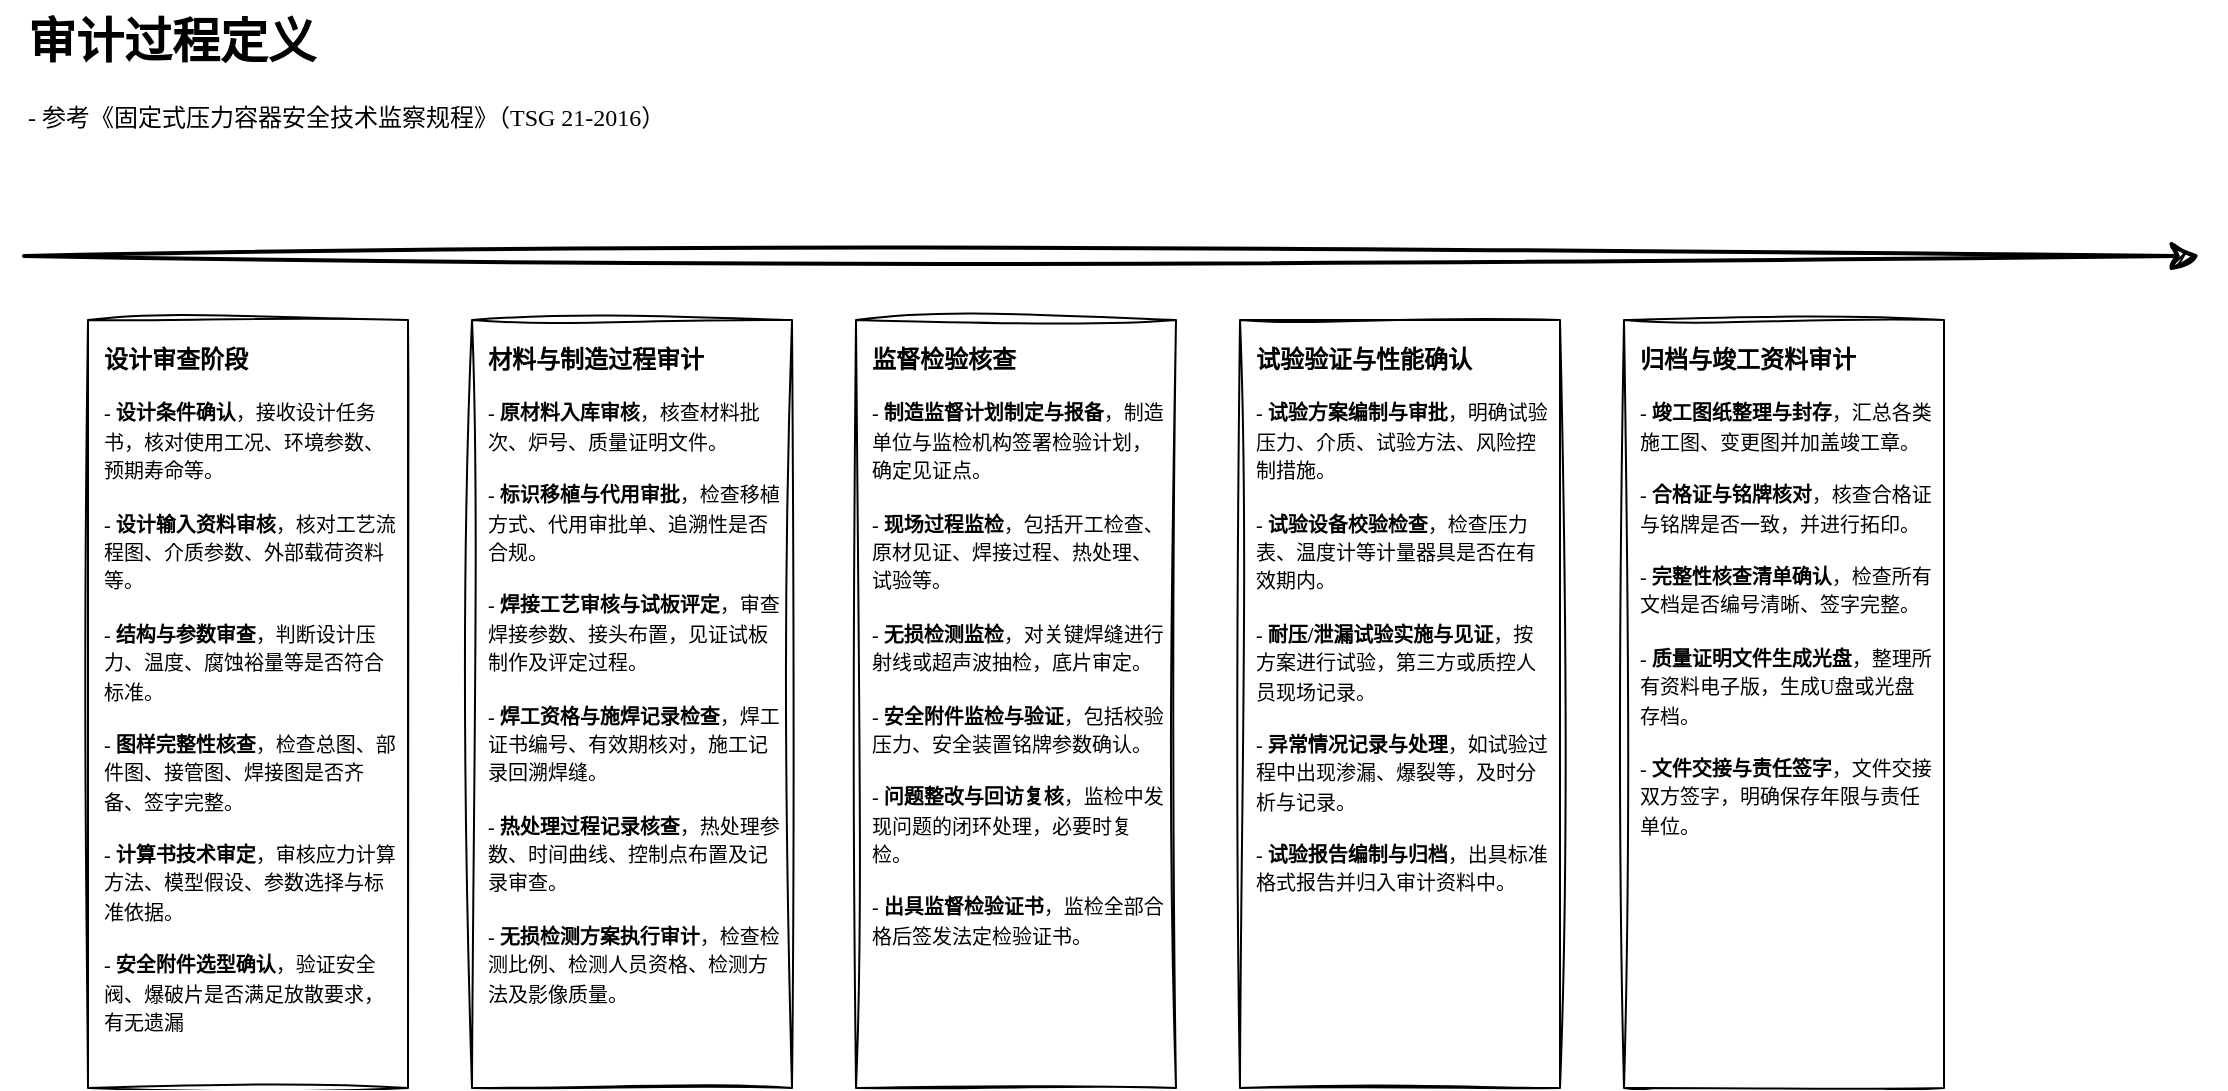 <mxfile version="25.0.2" pages="2">
  <diagram name="第 1 页" id="8zmMepNjtwXe2_eperEI">
    <mxGraphModel dx="1430" dy="825" grid="1" gridSize="8" guides="1" tooltips="1" connect="1" arrows="1" fold="1" page="1" pageScale="1" pageWidth="1169" pageHeight="827" math="0" shadow="0">
      <root>
        <mxCell id="0" />
        <mxCell id="1" parent="0" />
        <mxCell id="88_FeB40pw0zeKnyLPVA-1" value="&lt;h1 style=&quot;margin-top: 0px;&quot;&gt;审计过程定义&lt;/h1&gt;&lt;p&gt;- 参考《固定式压力容器安全技术监察规程》（TSG 21-2016）&lt;/p&gt;" style="text;html=1;whiteSpace=wrap;overflow=hidden;rounded=0;fontFamily=Yozai;" vertex="1" parent="1">
          <mxGeometry x="32" y="32" width="760" height="80" as="geometry" />
        </mxCell>
        <mxCell id="88_FeB40pw0zeKnyLPVA-2" value="" style="endArrow=classic;html=1;rounded=0;sketch=1;hachureGap=4;jiggle=2;curveFitting=1;fontFamily=Architects Daughter;fontSource=https%3A%2F%2Ffonts.googleapis.com%2Fcss%3Ffamily%3DArchitects%2BDaughter;strokeWidth=2;endSize=10;jumpSize=6;" edge="1" parent="1">
          <mxGeometry width="50" height="50" relative="1" as="geometry">
            <mxPoint x="32" y="160" as="sourcePoint" />
            <mxPoint x="1120" y="160" as="targetPoint" />
          </mxGeometry>
        </mxCell>
        <mxCell id="88_FeB40pw0zeKnyLPVA-8" value="&lt;b&gt;设计审查阶段&lt;/b&gt;&lt;div&gt;&lt;p data-pm-slice=&quot;1 1 []&quot;&gt;&lt;/p&gt;&lt;span style=&quot;font-size: 10px; background-color: initial;&quot;&gt;- &lt;b&gt;设计条件确认&lt;/b&gt;，接收设计任务书，核对使用工况、环境参数、预期寿命等。&lt;/span&gt;&lt;br&gt;&lt;p&gt;&lt;/p&gt;&lt;p&gt;&lt;/p&gt;&lt;span style=&quot;font-size: 10px; background-color: initial;&quot;&gt;- &lt;b&gt;设计输入资料审核&lt;/b&gt;，核对工艺流程图、介质参数、外部载荷资料等。&lt;/span&gt;&lt;br&gt;&lt;p&gt;&lt;/p&gt;&lt;p&gt;&lt;/p&gt;&lt;span style=&quot;font-size: 10px; background-color: initial;&quot;&gt;- &lt;b&gt;结构与参数审查&lt;/b&gt;，判断设计压力、温度、腐蚀裕量等是否符合标准。&lt;/span&gt;&lt;br&gt;&lt;p&gt;&lt;/p&gt;&lt;p&gt;&lt;/p&gt;&lt;span style=&quot;font-size: 10px; background-color: initial;&quot;&gt;- &lt;b&gt;图样完整性核查&lt;/b&gt;，检查总图、部件图、接管图、焊接图是否齐备、签字完整。&lt;/span&gt;&lt;br&gt;&lt;p&gt;&lt;/p&gt;&lt;p&gt;&lt;/p&gt;&lt;span style=&quot;font-size: 10px; background-color: initial;&quot;&gt;- &lt;b&gt;计算书技术审定&lt;/b&gt;，审核应力计算方法、模型假设、参数选择与标准依据。&lt;/span&gt;&lt;br&gt;&lt;p&gt;&lt;/p&gt;&lt;p&gt;&lt;/p&gt;&lt;span style=&quot;font-size: 10px; background-color: initial;&quot;&gt;- &lt;b&gt;安全附件选型确认&lt;/b&gt;，验证安全阀、爆破片是否满足放散要求，有无遗漏&lt;/span&gt;&lt;br&gt;&lt;p&gt;&lt;/p&gt;&lt;/div&gt;" style="rounded=0;whiteSpace=wrap;html=1;sketch=1;hachureGap=4;jiggle=2;curveFitting=1;fontFamily=Yozai;align=left;verticalAlign=top;spacing=8;" vertex="1" parent="1">
          <mxGeometry x="64" y="192" width="160" height="384" as="geometry" />
        </mxCell>
        <mxCell id="88_FeB40pw0zeKnyLPVA-9" value="&lt;span style=&quot;font-weight: 700; text-align: center;&quot;&gt;材料与制造过程审计&lt;/span&gt;&lt;br&gt;&lt;div&gt;&lt;p data-pm-slice=&quot;1 1 []&quot;&gt;&lt;/p&gt;&lt;p data-pm-slice=&quot;1 1 []&quot;&gt;&lt;font style=&quot;font-size: 10px;&quot;&gt;- &lt;b&gt;原材料入库审核&lt;/b&gt;，&lt;span style=&quot;background-color: initial;&quot;&gt;核查材料批次、炉号、质量证明文件。&lt;/span&gt;&lt;/font&gt;&lt;/p&gt;&lt;p&gt;&lt;font style=&quot;font-size: 10px;&quot;&gt;- &lt;b&gt;标识移植与代用审批&lt;/b&gt;，&lt;span style=&quot;background-color: initial;&quot;&gt;检查移植方式、代用审批单、追溯性是否合规。&lt;/span&gt;&lt;/font&gt;&lt;/p&gt;&lt;p&gt;&lt;font style=&quot;font-size: 10px;&quot;&gt;- &lt;b&gt;焊接工艺审核与试板评定&lt;/b&gt;，&lt;span style=&quot;background-color: initial;&quot;&gt;审查焊接参数、接头布置，见证试板制作及评定过程。&lt;/span&gt;&lt;/font&gt;&lt;/p&gt;&lt;p&gt;&lt;font style=&quot;font-size: 10px;&quot;&gt;- &lt;b&gt;焊工资格与施焊记录检查&lt;/b&gt;，&lt;span style=&quot;background-color: initial;&quot;&gt;焊工证书编号、有效期核对，施工记录回溯焊缝。&lt;/span&gt;&lt;/font&gt;&lt;/p&gt;&lt;p&gt;&lt;font style=&quot;font-size: 10px;&quot;&gt;- &lt;b&gt;热处理过程记录核查&lt;/b&gt;，&lt;span style=&quot;background-color: initial;&quot;&gt;热处理参数、时间曲线、控制点布置及记录审查。&lt;/span&gt;&lt;/font&gt;&lt;/p&gt;&lt;p&gt;&lt;font style=&quot;font-size: 10px;&quot;&gt;- &lt;b&gt;无损检测方案执行审计&lt;/b&gt;，&lt;span style=&quot;background-color: initial;&quot;&gt;检查检测比例、检测人员资格、检测方法及影像质量。&lt;/span&gt;&lt;/font&gt;&lt;/p&gt;&lt;p&gt;&lt;/p&gt;&lt;/div&gt;" style="rounded=0;whiteSpace=wrap;html=1;sketch=1;hachureGap=4;jiggle=2;curveFitting=1;fontFamily=Yozai;align=left;verticalAlign=top;spacing=8;" vertex="1" parent="1">
          <mxGeometry x="256" y="192" width="160" height="384" as="geometry" />
        </mxCell>
        <mxCell id="88_FeB40pw0zeKnyLPVA-10" value="&lt;b&gt;监督检验核查&lt;/b&gt;&lt;br&gt;&lt;div&gt;&lt;p data-pm-slice=&quot;1 1 []&quot;&gt;&lt;/p&gt;&lt;p data-pm-slice=&quot;1 1 []&quot;&gt;&lt;font style=&quot;font-size: 10px;&quot;&gt;- &lt;b&gt;制造监督计划制定与报备&lt;/b&gt;，制造单位与监检机构签署检验计划，确定见证点。&lt;/font&gt;&lt;/p&gt;&lt;p&gt;&lt;font style=&quot;font-size: 10px;&quot;&gt;- &lt;b&gt;现场过程监检&lt;/b&gt;，包括开工检查、原材见证、焊接过程、热处理、试验等。&lt;/font&gt;&lt;/p&gt;&lt;p&gt;&lt;font style=&quot;font-size: 10px;&quot;&gt;- &lt;b&gt;无损检测监检&lt;/b&gt;，对关键焊缝进行射线或超声波抽检，底片审定。&lt;/font&gt;&lt;/p&gt;&lt;p&gt;&lt;font style=&quot;font-size: 10px;&quot;&gt;- &lt;b&gt;安全附件监检与验证&lt;/b&gt;，包括校验压力、安全装置铭牌参数确认。&lt;/font&gt;&lt;/p&gt;&lt;p&gt;&lt;font style=&quot;font-size: 10px;&quot;&gt;- &lt;b&gt;问题整改与回访复核&lt;/b&gt;，监检中发现问题的闭环处理，必要时复检。&lt;/font&gt;&lt;/p&gt;&lt;p&gt;&lt;font style=&quot;font-size: 10px;&quot;&gt;- &lt;b&gt;出具监督检验证书&lt;/b&gt;，监检全部合格后签发法定检验证书。&lt;/font&gt;&lt;/p&gt;&lt;p&gt;&lt;/p&gt;&lt;/div&gt;" style="rounded=0;whiteSpace=wrap;html=1;sketch=1;hachureGap=4;jiggle=2;curveFitting=1;fontFamily=Yozai;align=left;verticalAlign=top;spacing=8;" vertex="1" parent="1">
          <mxGeometry x="448" y="192" width="160" height="384" as="geometry" />
        </mxCell>
        <mxCell id="88_FeB40pw0zeKnyLPVA-11" value="&lt;b&gt;试验验证与性能确认&lt;/b&gt;&lt;br&gt;&lt;div&gt;&lt;p data-pm-slice=&quot;1 1 []&quot;&gt;&lt;/p&gt;&lt;p data-pm-slice=&quot;1 1 []&quot;&gt;&lt;font style=&quot;font-size: 10px;&quot;&gt;- &lt;b&gt;试验方案编制与审批&lt;/b&gt;，明确试验压力、介质、试验方法、风险控制措施。&lt;/font&gt;&lt;/p&gt;&lt;p&gt;&lt;font style=&quot;font-size: 10px;&quot;&gt;- &lt;b&gt;试验设备校验检查&lt;/b&gt;，检查压力表、温度计等计量器具是否在有效期内。&lt;/font&gt;&lt;/p&gt;&lt;p&gt;&lt;font style=&quot;font-size: 10px;&quot;&gt;- &lt;b&gt;耐压/泄漏试验实施与见证&lt;/b&gt;，按方案进行试验，第三方或质控人员现场记录。&lt;/font&gt;&lt;/p&gt;&lt;p&gt;&lt;font style=&quot;font-size: 10px;&quot;&gt;- &lt;b&gt;异常情况记录与处理&lt;/b&gt;，如试验过程中出现渗漏、爆裂等，及时分析与记录。&lt;/font&gt;&lt;/p&gt;&lt;p&gt;&lt;font style=&quot;font-size: 10px;&quot;&gt;- &lt;b&gt;试验报告编制与归档&lt;/b&gt;，出具标准格式报告并归入审计资料中。&lt;/font&gt;&lt;/p&gt;&lt;p&gt;&lt;/p&gt;&lt;/div&gt;" style="rounded=0;whiteSpace=wrap;html=1;sketch=1;hachureGap=4;jiggle=2;curveFitting=1;fontFamily=Yozai;align=left;verticalAlign=top;spacing=8;" vertex="1" parent="1">
          <mxGeometry x="640" y="192" width="160" height="384" as="geometry" />
        </mxCell>
        <mxCell id="88_FeB40pw0zeKnyLPVA-12" value="&lt;b&gt;归档与竣工资料审计&lt;/b&gt;&lt;br&gt;&lt;div&gt;&lt;p data-pm-slice=&quot;1 1 []&quot;&gt;&lt;/p&gt;&lt;p data-pm-slice=&quot;1 1 []&quot;&gt;&lt;font style=&quot;font-size: 10px;&quot;&gt;- &lt;b&gt;竣工图纸整理与封存&lt;/b&gt;，汇总各类施工图、变更图并加盖竣工章。&lt;/font&gt;&lt;/p&gt;&lt;p&gt;&lt;font style=&quot;font-size: 10px;&quot;&gt;- &lt;b&gt;合格证与铭牌核对&lt;/b&gt;，核查合格证与铭牌是否一致，并进行拓印。&lt;/font&gt;&lt;/p&gt;&lt;p&gt;&lt;font style=&quot;font-size: 10px;&quot;&gt;- &lt;b&gt;完整性核查清单确认&lt;/b&gt;，检查所有文档是否编号清晰、签字完整。&lt;/font&gt;&lt;/p&gt;&lt;p&gt;&lt;font style=&quot;font-size: 10px;&quot;&gt;- &lt;b&gt;质量证明文件生成光盘&lt;/b&gt;，整理所有资料电子版，生成U盘或光盘存档。&lt;/font&gt;&lt;/p&gt;&lt;p&gt;&lt;font style=&quot;font-size: 10px;&quot;&gt;- &lt;b&gt;文件交接与责任签字&lt;/b&gt;，文件交接双方签字，明确保存年限与责任单位。&lt;/font&gt;&lt;/p&gt;&lt;p&gt;&lt;/p&gt;&lt;/div&gt;" style="rounded=0;whiteSpace=wrap;html=1;sketch=1;hachureGap=4;jiggle=2;curveFitting=1;fontFamily=Yozai;align=left;verticalAlign=top;spacing=8;" vertex="1" parent="1">
          <mxGeometry x="832" y="192" width="160" height="384" as="geometry" />
        </mxCell>
      </root>
    </mxGraphModel>
  </diagram>
  <diagram id="ahMGPftStS009x2D8lgZ" name="第 2 页">
    <mxGraphModel dx="1430" dy="825" grid="1" gridSize="8" guides="1" tooltips="1" connect="1" arrows="1" fold="1" page="1" pageScale="1" pageWidth="1169" pageHeight="827" math="0" shadow="0">
      <root>
        <mxCell id="0" />
        <mxCell id="1" parent="0" />
        <mxCell id="8AvT10k9pSxq7TkWvO8c-1" value="&lt;h1 style=&quot;margin-top: 0px;&quot;&gt;审计智能体 - 审计路径功能规划&lt;/h1&gt;&lt;p&gt;- 参考《固定式压力容器安全技术监察规程》（TSG 21-2016）的设计审查阶段&lt;/p&gt;" style="text;html=1;whiteSpace=wrap;overflow=hidden;rounded=0;fontFamily=Yozai;" vertex="1" parent="1">
          <mxGeometry x="32" y="32" width="760" height="80" as="geometry" />
        </mxCell>
        <mxCell id="eTS-j5kz0xVu1Yhecied-1" value="&lt;b&gt;图纸文件上传&lt;/b&gt;" style="ellipse;whiteSpace=wrap;html=1;sketch=1;hachureGap=4;jiggle=2;curveFitting=1;fontFamily=Yozai;" vertex="1" parent="1">
          <mxGeometry x="224" y="256" width="128" height="48" as="geometry" />
        </mxCell>
        <mxCell id="eTS-j5kz0xVu1Yhecied-2" value="&lt;b&gt;智能模板生成&lt;/b&gt;" style="ellipse;whiteSpace=wrap;html=1;sketch=1;hachureGap=4;jiggle=2;curveFitting=1;fontFamily=Yozai;" vertex="1" parent="1">
          <mxGeometry x="672" y="536" width="128" height="48" as="geometry" />
        </mxCell>
        <mxCell id="eTS-j5kz0xVu1Yhecied-3" value="&lt;b&gt;执行计划表单&lt;/b&gt;" style="ellipse;whiteSpace=wrap;html=1;sketch=1;hachureGap=4;jiggle=2;curveFitting=1;fontFamily=Yozai;" vertex="1" parent="1">
          <mxGeometry x="672" y="256" width="128" height="48" as="geometry" />
        </mxCell>
        <mxCell id="eTS-j5kz0xVu1Yhecied-4" value="&lt;font face=&quot;Yozai&quot;&gt;&lt;b&gt;设计员&lt;/b&gt;&lt;/font&gt;" style="shape=umlActor;verticalLabelPosition=bottom;verticalAlign=top;html=1;outlineConnect=0;sketch=1;hachureGap=4;jiggle=2;curveFitting=1;fontFamily=Architects Daughter;fontSource=https%3A%2F%2Ffonts.googleapis.com%2Fcss%3Ffamily%3DArchitects%2BDaughter;" vertex="1" parent="1">
          <mxGeometry x="96" y="250" width="30" height="60" as="geometry" />
        </mxCell>
        <mxCell id="eTS-j5kz0xVu1Yhecied-5" value="&lt;b&gt;执行计划创建&lt;/b&gt;" style="ellipse;whiteSpace=wrap;html=1;sketch=1;hachureGap=4;jiggle=2;curveFitting=1;fontFamily=Yozai;" vertex="1" parent="1">
          <mxGeometry x="448" y="256" width="128" height="48" as="geometry" />
        </mxCell>
        <mxCell id="eTS-j5kz0xVu1Yhecied-6" value="" style="endArrow=classic;html=1;rounded=0;sketch=1;hachureGap=4;jiggle=2;curveFitting=1;fontFamily=Architects Daughter;fontSource=https%3A%2F%2Ffonts.googleapis.com%2Fcss%3Ffamily%3DArchitects%2BDaughter;" edge="1" parent="1" source="eTS-j5kz0xVu1Yhecied-1" target="eTS-j5kz0xVu1Yhecied-5">
          <mxGeometry width="50" height="50" relative="1" as="geometry">
            <mxPoint x="336" y="376" as="sourcePoint" />
            <mxPoint x="386" y="326" as="targetPoint" />
          </mxGeometry>
        </mxCell>
        <mxCell id="eTS-j5kz0xVu1Yhecied-7" value="" style="endArrow=classic;html=1;rounded=0;sketch=1;hachureGap=4;jiggle=2;curveFitting=1;fontFamily=Architects Daughter;fontSource=https%3A%2F%2Ffonts.googleapis.com%2Fcss%3Ffamily%3DArchitects%2BDaughter;" edge="1" parent="1" source="eTS-j5kz0xVu1Yhecied-3" target="eTS-j5kz0xVu1Yhecied-19">
          <mxGeometry width="50" height="50" relative="1" as="geometry">
            <mxPoint x="264" y="312" as="sourcePoint" />
            <mxPoint x="264" y="384" as="targetPoint" />
          </mxGeometry>
        </mxCell>
        <mxCell id="eTS-j5kz0xVu1Yhecied-11" value="&lt;b&gt;完善性检查&lt;/b&gt;" style="ellipse;whiteSpace=wrap;html=1;sketch=1;hachureGap=4;jiggle=2;curveFitting=1;fontFamily=Yozai;" vertex="1" parent="1">
          <mxGeometry x="896" y="256" width="128" height="48" as="geometry" />
        </mxCell>
        <mxCell id="eTS-j5kz0xVu1Yhecied-12" value="" style="endArrow=classic;html=1;rounded=0;sketch=1;hachureGap=4;jiggle=2;curveFitting=1;fontFamily=Architects Daughter;fontSource=https%3A%2F%2Ffonts.googleapis.com%2Fcss%3Ffamily%3DArchitects%2BDaughter;" edge="1" parent="1" source="eTS-j5kz0xVu1Yhecied-3" target="eTS-j5kz0xVu1Yhecied-11">
          <mxGeometry width="50" height="50" relative="1" as="geometry">
            <mxPoint x="328" y="408" as="sourcePoint" />
            <mxPoint x="424" y="408" as="targetPoint" />
          </mxGeometry>
        </mxCell>
        <mxCell id="eTS-j5kz0xVu1Yhecied-13" value="强度计算书" style="ellipse;whiteSpace=wrap;html=1;sketch=1;hachureGap=4;jiggle=2;curveFitting=1;fontFamily=Yozai;fontStyle=1" vertex="1" parent="1">
          <mxGeometry x="480" y="624" width="128" height="48" as="geometry" />
        </mxCell>
        <mxCell id="eTS-j5kz0xVu1Yhecied-14" value="制造技术条件" style="ellipse;whiteSpace=wrap;html=1;sketch=1;hachureGap=4;jiggle=2;curveFitting=1;fontFamily=Yozai;fontStyle=1" vertex="1" parent="1">
          <mxGeometry x="576" y="704" width="128" height="48" as="geometry" />
        </mxCell>
        <mxCell id="eTS-j5kz0xVu1Yhecied-15" value="" style="endArrow=classic;html=1;rounded=0;sketch=1;hachureGap=4;jiggle=2;curveFitting=1;fontFamily=Architects Daughter;fontSource=https%3A%2F%2Ffonts.googleapis.com%2Fcss%3Ffamily%3DArchitects%2BDaughter;" edge="1" parent="1" source="eTS-j5kz0xVu1Yhecied-2" target="eTS-j5kz0xVu1Yhecied-13">
          <mxGeometry width="50" height="50" relative="1" as="geometry">
            <mxPoint x="552" y="442" as="sourcePoint" />
            <mxPoint x="648" y="442" as="targetPoint" />
          </mxGeometry>
        </mxCell>
        <mxCell id="eTS-j5kz0xVu1Yhecied-16" value="" style="endArrow=classic;html=1;rounded=0;sketch=1;hachureGap=4;jiggle=2;curveFitting=1;fontFamily=Architects Daughter;fontSource=https%3A%2F%2Ffonts.googleapis.com%2Fcss%3Ffamily%3DArchitects%2BDaughter;" edge="1" parent="1" source="eTS-j5kz0xVu1Yhecied-2" target="eTS-j5kz0xVu1Yhecied-14">
          <mxGeometry width="50" height="50" relative="1" as="geometry">
            <mxPoint x="552" y="546" as="sourcePoint" />
            <mxPoint x="648" y="546" as="targetPoint" />
          </mxGeometry>
        </mxCell>
        <mxCell id="eTS-j5kz0xVu1Yhecied-17" value="设计图样（规范化）" style="ellipse;whiteSpace=wrap;html=1;sketch=1;hachureGap=4;jiggle=2;curveFitting=1;fontFamily=Yozai;fontStyle=1" vertex="1" parent="1">
          <mxGeometry x="448" y="536" width="128" height="48" as="geometry" />
        </mxCell>
        <mxCell id="eTS-j5kz0xVu1Yhecied-18" value="" style="endArrow=classic;html=1;rounded=0;sketch=1;hachureGap=4;jiggle=2;curveFitting=1;fontFamily=Architects Daughter;fontSource=https%3A%2F%2Ffonts.googleapis.com%2Fcss%3Ffamily%3DArchitects%2BDaughter;" edge="1" parent="1" source="eTS-j5kz0xVu1Yhecied-2" target="eTS-j5kz0xVu1Yhecied-17">
          <mxGeometry width="50" height="50" relative="1" as="geometry">
            <mxPoint x="664" y="496" as="sourcePoint" />
            <mxPoint x="374" y="590" as="targetPoint" />
          </mxGeometry>
        </mxCell>
        <mxCell id="eTS-j5kz0xVu1Yhecied-19" value="&lt;b&gt;设计任务书&lt;/b&gt;" style="ellipse;whiteSpace=wrap;html=1;sketch=1;hachureGap=4;jiggle=2;curveFitting=1;fontFamily=Yozai;" vertex="1" parent="1">
          <mxGeometry x="672" y="352" width="128" height="48" as="geometry" />
        </mxCell>
        <mxCell id="eTS-j5kz0xVu1Yhecied-20" value="" style="endArrow=classic;html=1;rounded=0;sketch=1;hachureGap=4;jiggle=2;curveFitting=1;fontFamily=Architects Daughter;fontSource=https%3A%2F%2Ffonts.googleapis.com%2Fcss%3Ffamily%3DArchitects%2BDaughter;" edge="1" parent="1" source="eTS-j5kz0xVu1Yhecied-19" target="eTS-j5kz0xVu1Yhecied-33">
          <mxGeometry width="50" height="50" relative="1" as="geometry">
            <mxPoint x="712" y="312" as="sourcePoint" />
            <mxPoint x="712" y="360" as="targetPoint" />
          </mxGeometry>
        </mxCell>
        <mxCell id="eTS-j5kz0xVu1Yhecied-21" value="" style="endArrow=classic;html=1;rounded=0;sketch=1;hachureGap=4;jiggle=2;curveFitting=1;fontFamily=Architects Daughter;fontSource=https%3A%2F%2Ffonts.googleapis.com%2Fcss%3Ffamily%3DArchitects%2BDaughter;" edge="1" parent="1" source="eTS-j5kz0xVu1Yhecied-5" target="eTS-j5kz0xVu1Yhecied-3">
          <mxGeometry width="50" height="50" relative="1" as="geometry">
            <mxPoint x="712" y="312" as="sourcePoint" />
            <mxPoint x="712" y="360" as="targetPoint" />
          </mxGeometry>
        </mxCell>
        <mxCell id="eTS-j5kz0xVu1Yhecied-22" value="&lt;b&gt;审查报告生成&lt;/b&gt;" style="ellipse;whiteSpace=wrap;html=1;sketch=1;hachureGap=4;jiggle=2;curveFitting=1;fontFamily=Yozai;" vertex="1" parent="1">
          <mxGeometry x="896" y="352" width="128" height="48" as="geometry" />
        </mxCell>
        <mxCell id="eTS-j5kz0xVu1Yhecied-23" value="" style="endArrow=classic;html=1;rounded=0;sketch=1;hachureGap=4;jiggle=2;curveFitting=1;fontFamily=Architects Daughter;fontSource=https%3A%2F%2Ffonts.googleapis.com%2Fcss%3Ffamily%3DArchitects%2BDaughter;" edge="1" parent="1" source="eTS-j5kz0xVu1Yhecied-11" target="eTS-j5kz0xVu1Yhecied-22">
          <mxGeometry width="50" height="50" relative="1" as="geometry">
            <mxPoint x="712" y="312" as="sourcePoint" />
            <mxPoint x="712" y="360" as="targetPoint" />
          </mxGeometry>
        </mxCell>
        <mxCell id="eTS-j5kz0xVu1Yhecied-24" value="" style="endArrow=classic;html=1;rounded=0;sketch=1;hachureGap=4;jiggle=2;curveFitting=1;fontFamily=Architects Daughter;fontSource=https%3A%2F%2Ffonts.googleapis.com%2Fcss%3Ffamily%3DArchitects%2BDaughter;" edge="1" parent="1" source="eTS-j5kz0xVu1Yhecied-4" target="eTS-j5kz0xVu1Yhecied-1">
          <mxGeometry width="50" height="50" relative="1" as="geometry">
            <mxPoint x="328" y="288" as="sourcePoint" />
            <mxPoint x="424" y="288" as="targetPoint" />
          </mxGeometry>
        </mxCell>
        <mxCell id="eTS-j5kz0xVu1Yhecied-25" value="&lt;div&gt;扩展计算书&lt;/div&gt;&lt;span style=&quot;font-weight: normal;&quot;&gt;&lt;font style=&quot;font-size: 10px;&quot;&gt;- 压力容器安全泄放量&lt;/font&gt;&lt;/span&gt;&lt;div&gt;&lt;span style=&quot;font-weight: normal;&quot;&gt;&lt;font style=&quot;font-size: 10px;&quot;&gt;- 安全阀排量&lt;/font&gt;&lt;/span&gt;&lt;/div&gt;&lt;div&gt;&lt;span style=&quot;font-weight: normal;&quot;&gt;&lt;font style=&quot;font-size: 10px;&quot;&gt;- 爆破片泄放面积&lt;/font&gt;&lt;/span&gt;&lt;/div&gt;" style="ellipse;whiteSpace=wrap;html=1;sketch=1;hachureGap=4;jiggle=2;curveFitting=1;fontFamily=Yozai;fontStyle=1;align=left;spacingLeft=36;" vertex="1" parent="1">
          <mxGeometry x="736" y="704" width="168" height="96" as="geometry" />
        </mxCell>
        <mxCell id="eTS-j5kz0xVu1Yhecied-26" value="" style="endArrow=classic;html=1;rounded=0;sketch=1;hachureGap=4;jiggle=2;curveFitting=1;fontFamily=Architects Daughter;fontSource=https%3A%2F%2Ffonts.googleapis.com%2Fcss%3Ffamily%3DArchitects%2BDaughter;" edge="1" parent="1" source="eTS-j5kz0xVu1Yhecied-2" target="eTS-j5kz0xVu1Yhecied-25">
          <mxGeometry width="50" height="50" relative="1" as="geometry">
            <mxPoint x="731" y="503" as="sourcePoint" />
            <mxPoint x="661" y="625" as="targetPoint" />
          </mxGeometry>
        </mxCell>
        <mxCell id="eTS-j5kz0xVu1Yhecied-27" value="应力分析报告" style="ellipse;whiteSpace=wrap;html=1;sketch=1;hachureGap=4;jiggle=2;curveFitting=1;fontFamily=Yozai;fontStyle=1" vertex="1" parent="1">
          <mxGeometry x="864" y="624" width="128" height="48" as="geometry" />
        </mxCell>
        <mxCell id="eTS-j5kz0xVu1Yhecied-28" value="&lt;b&gt;附加提示信息&lt;/b&gt;" style="ellipse;whiteSpace=wrap;html=1;sketch=1;hachureGap=4;jiggle=2;curveFitting=1;fontFamily=Yozai;" vertex="1" parent="1">
          <mxGeometry x="448" y="352" width="128" height="48" as="geometry" />
        </mxCell>
        <mxCell id="eTS-j5kz0xVu1Yhecied-29" value="" style="endArrow=classic;html=1;rounded=0;sketch=1;hachureGap=4;jiggle=2;curveFitting=1;fontFamily=Architects Daughter;fontSource=https%3A%2F%2Ffonts.googleapis.com%2Fcss%3Ffamily%3DArchitects%2BDaughter;" edge="1" parent="1" source="eTS-j5kz0xVu1Yhecied-19" target="eTS-j5kz0xVu1Yhecied-28">
          <mxGeometry width="50" height="50" relative="1" as="geometry">
            <mxPoint x="744" y="408" as="sourcePoint" />
            <mxPoint x="744" y="456" as="targetPoint" />
          </mxGeometry>
        </mxCell>
        <mxCell id="eTS-j5kz0xVu1Yhecied-30" value="" style="endArrow=classic;html=1;rounded=0;sketch=1;hachureGap=4;jiggle=2;curveFitting=1;fontFamily=Architects Daughter;fontSource=https%3A%2F%2Ffonts.googleapis.com%2Fcss%3Ffamily%3DArchitects%2BDaughter;" edge="1" parent="1" source="eTS-j5kz0xVu1Yhecied-2" target="eTS-j5kz0xVu1Yhecied-27">
          <mxGeometry width="50" height="50" relative="1" as="geometry">
            <mxPoint x="754" y="504" as="sourcePoint" />
            <mxPoint x="808" y="625" as="targetPoint" />
          </mxGeometry>
        </mxCell>
        <mxCell id="eTS-j5kz0xVu1Yhecied-31" value="其他相关材料" style="ellipse;whiteSpace=wrap;html=1;sketch=1;hachureGap=4;jiggle=2;curveFitting=1;fontFamily=Yozai;fontStyle=1" vertex="1" parent="1">
          <mxGeometry x="896" y="536" width="128" height="48" as="geometry" />
        </mxCell>
        <mxCell id="eTS-j5kz0xVu1Yhecied-32" value="" style="endArrow=classic;html=1;rounded=0;sketch=1;hachureGap=4;jiggle=2;curveFitting=1;fontFamily=Architects Daughter;fontSource=https%3A%2F%2Ffonts.googleapis.com%2Fcss%3Ffamily%3DArchitects%2BDaughter;" edge="1" parent="1" source="eTS-j5kz0xVu1Yhecied-2" target="eTS-j5kz0xVu1Yhecied-31">
          <mxGeometry width="50" height="50" relative="1" as="geometry">
            <mxPoint x="680" y="480" as="sourcePoint" />
            <mxPoint x="584" y="480" as="targetPoint" />
          </mxGeometry>
        </mxCell>
        <mxCell id="eTS-j5kz0xVu1Yhecied-33" value="&lt;b&gt;执行参数定义&lt;/b&gt;" style="ellipse;whiteSpace=wrap;html=1;sketch=1;hachureGap=4;jiggle=2;curveFitting=1;fontFamily=Yozai;" vertex="1" parent="1">
          <mxGeometry x="672" y="448" width="128" height="48" as="geometry" />
        </mxCell>
        <mxCell id="eTS-j5kz0xVu1Yhecied-34" value="" style="endArrow=classic;html=1;rounded=0;sketch=1;hachureGap=4;jiggle=2;curveFitting=1;fontFamily=Architects Daughter;fontSource=https%3A%2F%2Ffonts.googleapis.com%2Fcss%3Ffamily%3DArchitects%2BDaughter;" edge="1" parent="1" source="eTS-j5kz0xVu1Yhecied-33" target="eTS-j5kz0xVu1Yhecied-2">
          <mxGeometry width="50" height="50" relative="1" as="geometry">
            <mxPoint x="744" y="408" as="sourcePoint" />
            <mxPoint x="744" y="440" as="targetPoint" />
          </mxGeometry>
        </mxCell>
        <mxCell id="eTS-j5kz0xVu1Yhecied-35" value="&lt;b&gt;PDM同步？？&lt;/b&gt;" style="ellipse;whiteSpace=wrap;html=1;sketch=1;hachureGap=4;jiggle=2;curveFitting=1;fontFamily=Yozai;" vertex="1" parent="1">
          <mxGeometry x="224" y="160" width="128" height="48" as="geometry" />
        </mxCell>
        <mxCell id="eTS-j5kz0xVu1Yhecied-36" value="" style="endArrow=classic;html=1;rounded=0;sketch=1;hachureGap=4;jiggle=2;curveFitting=1;fontFamily=Architects Daughter;fontSource=https%3A%2F%2Ffonts.googleapis.com%2Fcss%3Ffamily%3DArchitects%2BDaughter;" edge="1" parent="1" source="eTS-j5kz0xVu1Yhecied-35" target="eTS-j5kz0xVu1Yhecied-1">
          <mxGeometry width="50" height="50" relative="1" as="geometry">
            <mxPoint x="360" y="288" as="sourcePoint" />
            <mxPoint x="456" y="288" as="targetPoint" />
          </mxGeometry>
        </mxCell>
      </root>
    </mxGraphModel>
  </diagram>
</mxfile>
